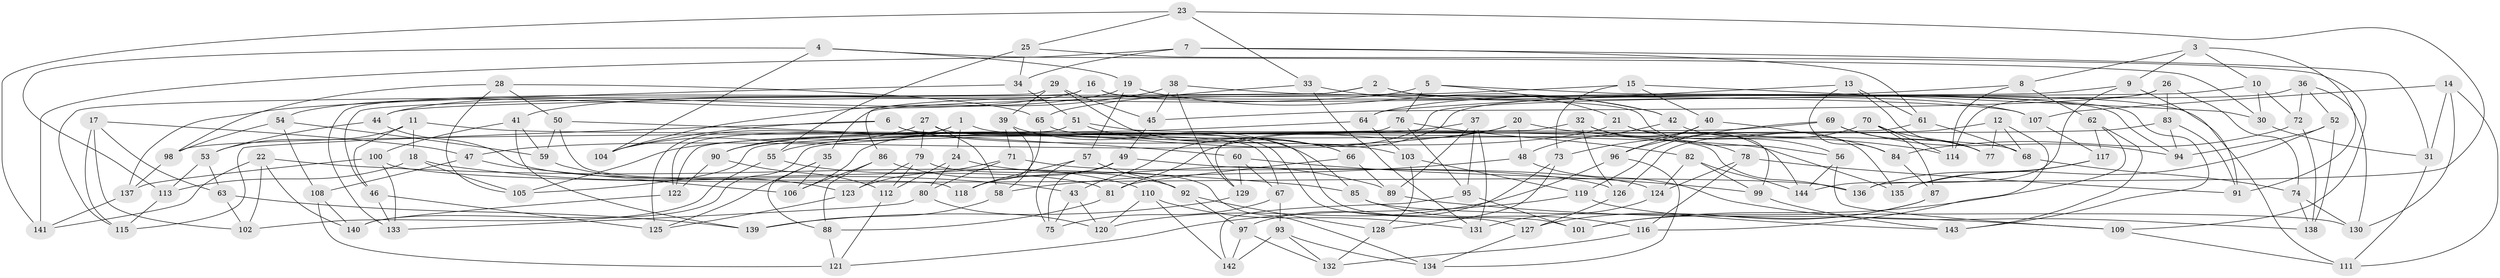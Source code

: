 // Generated by graph-tools (version 1.1) at 2025/57/03/09/25 04:57:01]
// undirected, 144 vertices, 288 edges
graph export_dot {
graph [start="1"]
  node [color=gray90,style=filled];
  1;
  2;
  3;
  4;
  5;
  6;
  7;
  8;
  9;
  10;
  11;
  12;
  13;
  14;
  15;
  16;
  17;
  18;
  19;
  20;
  21;
  22;
  23;
  24;
  25;
  26;
  27;
  28;
  29;
  30;
  31;
  32;
  33;
  34;
  35;
  36;
  37;
  38;
  39;
  40;
  41;
  42;
  43;
  44;
  45;
  46;
  47;
  48;
  49;
  50;
  51;
  52;
  53;
  54;
  55;
  56;
  57;
  58;
  59;
  60;
  61;
  62;
  63;
  64;
  65;
  66;
  67;
  68;
  69;
  70;
  71;
  72;
  73;
  74;
  75;
  76;
  77;
  78;
  79;
  80;
  81;
  82;
  83;
  84;
  85;
  86;
  87;
  88;
  89;
  90;
  91;
  92;
  93;
  94;
  95;
  96;
  97;
  98;
  99;
  100;
  101;
  102;
  103;
  104;
  105;
  106;
  107;
  108;
  109;
  110;
  111;
  112;
  113;
  114;
  115;
  116;
  117;
  118;
  119;
  120;
  121;
  122;
  123;
  124;
  125;
  126;
  127;
  128;
  129;
  130;
  131;
  132;
  133;
  134;
  135;
  136;
  137;
  138;
  139;
  140;
  141;
  142;
  143;
  144;
  1 -- 125;
  1 -- 24;
  1 -- 90;
  1 -- 68;
  2 -- 86;
  2 -- 107;
  2 -- 111;
  2 -- 46;
  3 -- 10;
  3 -- 91;
  3 -- 9;
  3 -- 8;
  4 -- 19;
  4 -- 104;
  4 -- 30;
  4 -- 113;
  5 -- 21;
  5 -- 143;
  5 -- 76;
  5 -- 41;
  6 -- 103;
  6 -- 115;
  6 -- 104;
  6 -- 67;
  7 -- 141;
  7 -- 31;
  7 -- 61;
  7 -- 34;
  8 -- 114;
  8 -- 64;
  8 -- 62;
  9 -- 144;
  9 -- 91;
  9 -- 44;
  10 -- 106;
  10 -- 30;
  10 -- 72;
  11 -- 18;
  11 -- 46;
  11 -- 135;
  11 -- 53;
  12 -- 116;
  12 -- 126;
  12 -- 77;
  12 -- 68;
  13 -- 77;
  13 -- 84;
  13 -- 61;
  13 -- 64;
  14 -- 31;
  14 -- 130;
  14 -- 107;
  14 -- 111;
  15 -- 73;
  15 -- 30;
  15 -- 40;
  15 -- 35;
  16 -- 54;
  16 -- 133;
  16 -- 56;
  16 -- 94;
  17 -- 47;
  17 -- 115;
  17 -- 63;
  17 -- 102;
  18 -- 105;
  18 -- 43;
  18 -- 113;
  19 -- 44;
  19 -- 42;
  19 -- 57;
  20 -- 47;
  20 -- 48;
  20 -- 114;
  20 -- 81;
  21 -- 55;
  21 -- 99;
  21 -- 56;
  22 -- 140;
  22 -- 85;
  22 -- 141;
  22 -- 102;
  23 -- 141;
  23 -- 25;
  23 -- 33;
  23 -- 136;
  24 -- 80;
  24 -- 89;
  24 -- 112;
  25 -- 55;
  25 -- 109;
  25 -- 34;
  26 -- 74;
  26 -- 45;
  26 -- 83;
  26 -- 114;
  27 -- 104;
  27 -- 127;
  27 -- 58;
  27 -- 79;
  28 -- 98;
  28 -- 65;
  28 -- 50;
  28 -- 105;
  29 -- 45;
  29 -- 39;
  29 -- 115;
  29 -- 66;
  30 -- 31;
  31 -- 111;
  32 -- 78;
  32 -- 126;
  32 -- 129;
  32 -- 144;
  33 -- 42;
  33 -- 65;
  33 -- 131;
  34 -- 51;
  34 -- 137;
  35 -- 88;
  35 -- 125;
  35 -- 106;
  36 -- 43;
  36 -- 72;
  36 -- 52;
  36 -- 130;
  37 -- 95;
  37 -- 89;
  37 -- 90;
  37 -- 131;
  38 -- 104;
  38 -- 45;
  38 -- 129;
  38 -- 107;
  39 -- 58;
  39 -- 85;
  39 -- 71;
  40 -- 96;
  40 -- 84;
  40 -- 73;
  41 -- 139;
  41 -- 100;
  41 -- 59;
  42 -- 135;
  42 -- 48;
  43 -- 75;
  43 -- 120;
  44 -- 53;
  44 -- 81;
  45 -- 49;
  46 -- 125;
  46 -- 133;
  47 -- 108;
  47 -- 106;
  48 -- 58;
  48 -- 138;
  49 -- 124;
  49 -- 75;
  49 -- 118;
  50 -- 118;
  50 -- 60;
  50 -- 59;
  51 -- 136;
  51 -- 66;
  51 -- 122;
  52 -- 94;
  52 -- 138;
  52 -- 135;
  53 -- 113;
  53 -- 63;
  54 -- 59;
  54 -- 98;
  54 -- 108;
  55 -- 102;
  55 -- 110;
  56 -- 109;
  56 -- 144;
  57 -- 75;
  57 -- 118;
  57 -- 92;
  58 -- 139;
  59 -- 123;
  60 -- 99;
  60 -- 67;
  60 -- 129;
  61 -- 68;
  61 -- 105;
  62 -- 101;
  62 -- 117;
  62 -- 143;
  63 -- 102;
  63 -- 139;
  64 -- 103;
  64 -- 105;
  65 -- 118;
  65 -- 101;
  66 -- 89;
  66 -- 81;
  67 -- 93;
  67 -- 75;
  68 -- 74;
  69 -- 140;
  69 -- 77;
  69 -- 96;
  69 -- 94;
  70 -- 114;
  70 -- 87;
  70 -- 119;
  70 -- 77;
  71 -- 126;
  71 -- 123;
  71 -- 80;
  72 -- 138;
  72 -- 84;
  73 -- 97;
  73 -- 128;
  74 -- 138;
  74 -- 130;
  76 -- 95;
  76 -- 82;
  76 -- 122;
  78 -- 116;
  78 -- 124;
  78 -- 91;
  79 -- 134;
  79 -- 112;
  79 -- 123;
  80 -- 133;
  80 -- 120;
  81 -- 88;
  82 -- 99;
  82 -- 144;
  82 -- 124;
  83 -- 91;
  83 -- 98;
  83 -- 94;
  84 -- 87;
  85 -- 130;
  85 -- 116;
  86 -- 92;
  86 -- 106;
  86 -- 88;
  87 -- 101;
  87 -- 127;
  88 -- 121;
  89 -- 109;
  90 -- 122;
  90 -- 112;
  92 -- 97;
  92 -- 128;
  93 -- 142;
  93 -- 132;
  93 -- 134;
  95 -- 101;
  95 -- 142;
  96 -- 120;
  96 -- 134;
  97 -- 142;
  97 -- 132;
  98 -- 137;
  99 -- 143;
  100 -- 133;
  100 -- 136;
  100 -- 137;
  103 -- 128;
  103 -- 119;
  107 -- 117;
  108 -- 140;
  108 -- 121;
  109 -- 111;
  110 -- 131;
  110 -- 142;
  110 -- 120;
  112 -- 121;
  113 -- 115;
  116 -- 132;
  117 -- 135;
  117 -- 136;
  119 -- 143;
  119 -- 121;
  122 -- 140;
  123 -- 125;
  124 -- 131;
  126 -- 127;
  127 -- 134;
  128 -- 132;
  129 -- 139;
  137 -- 141;
}
